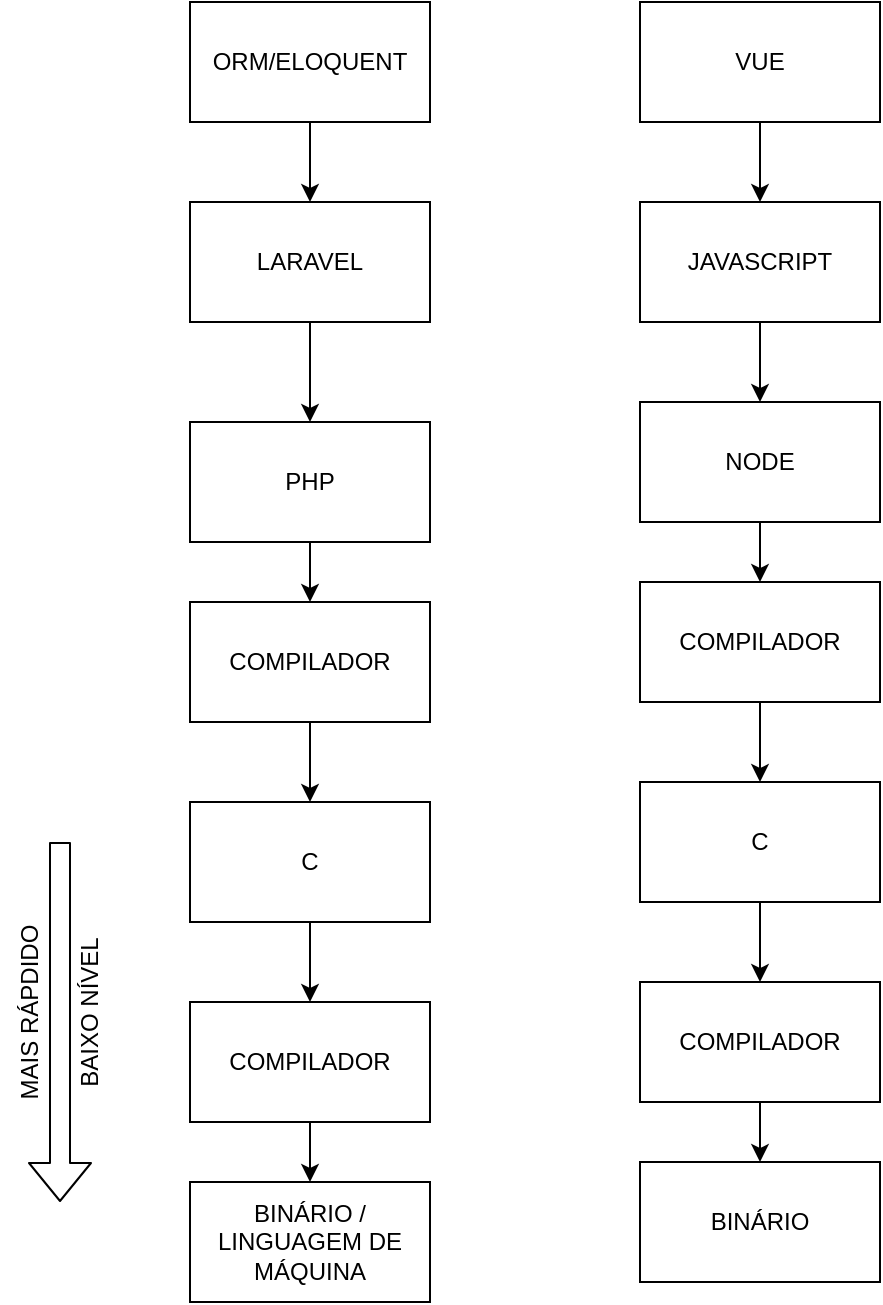 <mxfile>
    <diagram id="NXeFaAn1_dJvHIDHprAG" name="Page-1">
        <mxGraphModel dx="991" dy="1707" grid="1" gridSize="10" guides="1" tooltips="1" connect="1" arrows="1" fold="1" page="1" pageScale="1" pageWidth="850" pageHeight="1100" math="0" shadow="0">
            <root>
                <mxCell id="0"/>
                <mxCell id="1" parent="0"/>
                <mxCell id="2" value="BINÁRIO /&lt;br&gt;LINGUAGEM DE MÁQUINA" style="rounded=0;whiteSpace=wrap;html=1;" vertex="1" parent="1">
                    <mxGeometry x="365" y="360" width="120" height="60" as="geometry"/>
                </mxCell>
                <mxCell id="6" style="edgeStyle=none;html=1;" edge="1" parent="1" source="3" target="2">
                    <mxGeometry relative="1" as="geometry"/>
                </mxCell>
                <mxCell id="3" value="COMPILADOR" style="rounded=0;whiteSpace=wrap;html=1;" vertex="1" parent="1">
                    <mxGeometry x="365" y="270" width="120" height="60" as="geometry"/>
                </mxCell>
                <mxCell id="5" style="edgeStyle=none;html=1;entryX=0.5;entryY=0;entryDx=0;entryDy=0;" edge="1" parent="1" source="4" target="3">
                    <mxGeometry relative="1" as="geometry"/>
                </mxCell>
                <mxCell id="4" value="C" style="rounded=0;whiteSpace=wrap;html=1;" vertex="1" parent="1">
                    <mxGeometry x="365" y="170" width="120" height="60" as="geometry"/>
                </mxCell>
                <mxCell id="9" style="edgeStyle=none;html=1;" edge="1" parent="1" source="7" target="8">
                    <mxGeometry relative="1" as="geometry"/>
                </mxCell>
                <mxCell id="7" value="PHP" style="rounded=0;whiteSpace=wrap;html=1;" vertex="1" parent="1">
                    <mxGeometry x="365" y="-20" width="120" height="60" as="geometry"/>
                </mxCell>
                <mxCell id="10" style="edgeStyle=none;html=1;" edge="1" parent="1" source="8" target="4">
                    <mxGeometry relative="1" as="geometry"/>
                </mxCell>
                <mxCell id="8" value="COMPILADOR" style="rounded=0;whiteSpace=wrap;html=1;" vertex="1" parent="1">
                    <mxGeometry x="365" y="70" width="120" height="60" as="geometry"/>
                </mxCell>
                <mxCell id="11" value="BINÁRIO" style="rounded=0;whiteSpace=wrap;html=1;" vertex="1" parent="1">
                    <mxGeometry x="590" y="350" width="120" height="60" as="geometry"/>
                </mxCell>
                <mxCell id="12" style="edgeStyle=none;html=1;" edge="1" parent="1" source="13" target="11">
                    <mxGeometry relative="1" as="geometry"/>
                </mxCell>
                <mxCell id="13" value="COMPILADOR" style="rounded=0;whiteSpace=wrap;html=1;" vertex="1" parent="1">
                    <mxGeometry x="590" y="260" width="120" height="60" as="geometry"/>
                </mxCell>
                <mxCell id="14" style="edgeStyle=none;html=1;entryX=0.5;entryY=0;entryDx=0;entryDy=0;" edge="1" parent="1" source="15" target="13">
                    <mxGeometry relative="1" as="geometry"/>
                </mxCell>
                <mxCell id="15" value="C" style="rounded=0;whiteSpace=wrap;html=1;" vertex="1" parent="1">
                    <mxGeometry x="590" y="160" width="120" height="60" as="geometry"/>
                </mxCell>
                <mxCell id="16" style="edgeStyle=none;html=1;" edge="1" parent="1" source="17" target="19">
                    <mxGeometry relative="1" as="geometry"/>
                </mxCell>
                <mxCell id="17" value="NODE" style="rounded=0;whiteSpace=wrap;html=1;" vertex="1" parent="1">
                    <mxGeometry x="590" y="-30" width="120" height="60" as="geometry"/>
                </mxCell>
                <mxCell id="18" style="edgeStyle=none;html=1;" edge="1" parent="1" source="19" target="15">
                    <mxGeometry relative="1" as="geometry"/>
                </mxCell>
                <mxCell id="19" value="COMPILADOR" style="rounded=0;whiteSpace=wrap;html=1;" vertex="1" parent="1">
                    <mxGeometry x="590" y="60" width="120" height="60" as="geometry"/>
                </mxCell>
                <mxCell id="21" style="edgeStyle=none;html=1;entryX=0.5;entryY=0;entryDx=0;entryDy=0;" edge="1" parent="1" source="20" target="17">
                    <mxGeometry relative="1" as="geometry"/>
                </mxCell>
                <mxCell id="20" value="JAVASCRIPT" style="rounded=0;whiteSpace=wrap;html=1;" vertex="1" parent="1">
                    <mxGeometry x="590" y="-130" width="120" height="60" as="geometry"/>
                </mxCell>
                <mxCell id="22" value="" style="shape=flexArrow;endArrow=classic;html=1;" edge="1" parent="1">
                    <mxGeometry width="50" height="50" relative="1" as="geometry">
                        <mxPoint x="300" y="190" as="sourcePoint"/>
                        <mxPoint x="300" y="370" as="targetPoint"/>
                    </mxGeometry>
                </mxCell>
                <mxCell id="23" value="MAIS RÁPDIDO" style="text;html=1;strokeColor=none;fillColor=none;align=center;verticalAlign=middle;whiteSpace=wrap;rounded=0;rotation=-90;" vertex="1" parent="1">
                    <mxGeometry x="220" y="260" width="130" height="30" as="geometry"/>
                </mxCell>
                <mxCell id="27" style="edgeStyle=none;html=1;" edge="1" parent="1" source="24" target="7">
                    <mxGeometry relative="1" as="geometry"/>
                </mxCell>
                <mxCell id="24" value="LARAVEL" style="rounded=0;whiteSpace=wrap;html=1;" vertex="1" parent="1">
                    <mxGeometry x="365" y="-130" width="120" height="60" as="geometry"/>
                </mxCell>
                <mxCell id="26" style="edgeStyle=none;html=1;entryX=0.5;entryY=0;entryDx=0;entryDy=0;" edge="1" parent="1" source="25" target="24">
                    <mxGeometry relative="1" as="geometry"/>
                </mxCell>
                <mxCell id="25" value="ORM/ELOQUENT" style="rounded=0;whiteSpace=wrap;html=1;" vertex="1" parent="1">
                    <mxGeometry x="365" y="-230" width="120" height="60" as="geometry"/>
                </mxCell>
                <mxCell id="29" style="edgeStyle=none;html=1;entryX=0.5;entryY=0;entryDx=0;entryDy=0;" edge="1" parent="1" source="28" target="20">
                    <mxGeometry relative="1" as="geometry"/>
                </mxCell>
                <mxCell id="28" value="VUE" style="rounded=0;whiteSpace=wrap;html=1;" vertex="1" parent="1">
                    <mxGeometry x="590" y="-230" width="120" height="60" as="geometry"/>
                </mxCell>
                <mxCell id="32" value="BAIXO NÍVEL" style="text;html=1;strokeColor=none;fillColor=none;align=center;verticalAlign=middle;whiteSpace=wrap;rounded=0;rotation=-90;" vertex="1" parent="1">
                    <mxGeometry x="250" y="260" width="130" height="30" as="geometry"/>
                </mxCell>
            </root>
        </mxGraphModel>
    </diagram>
</mxfile>
